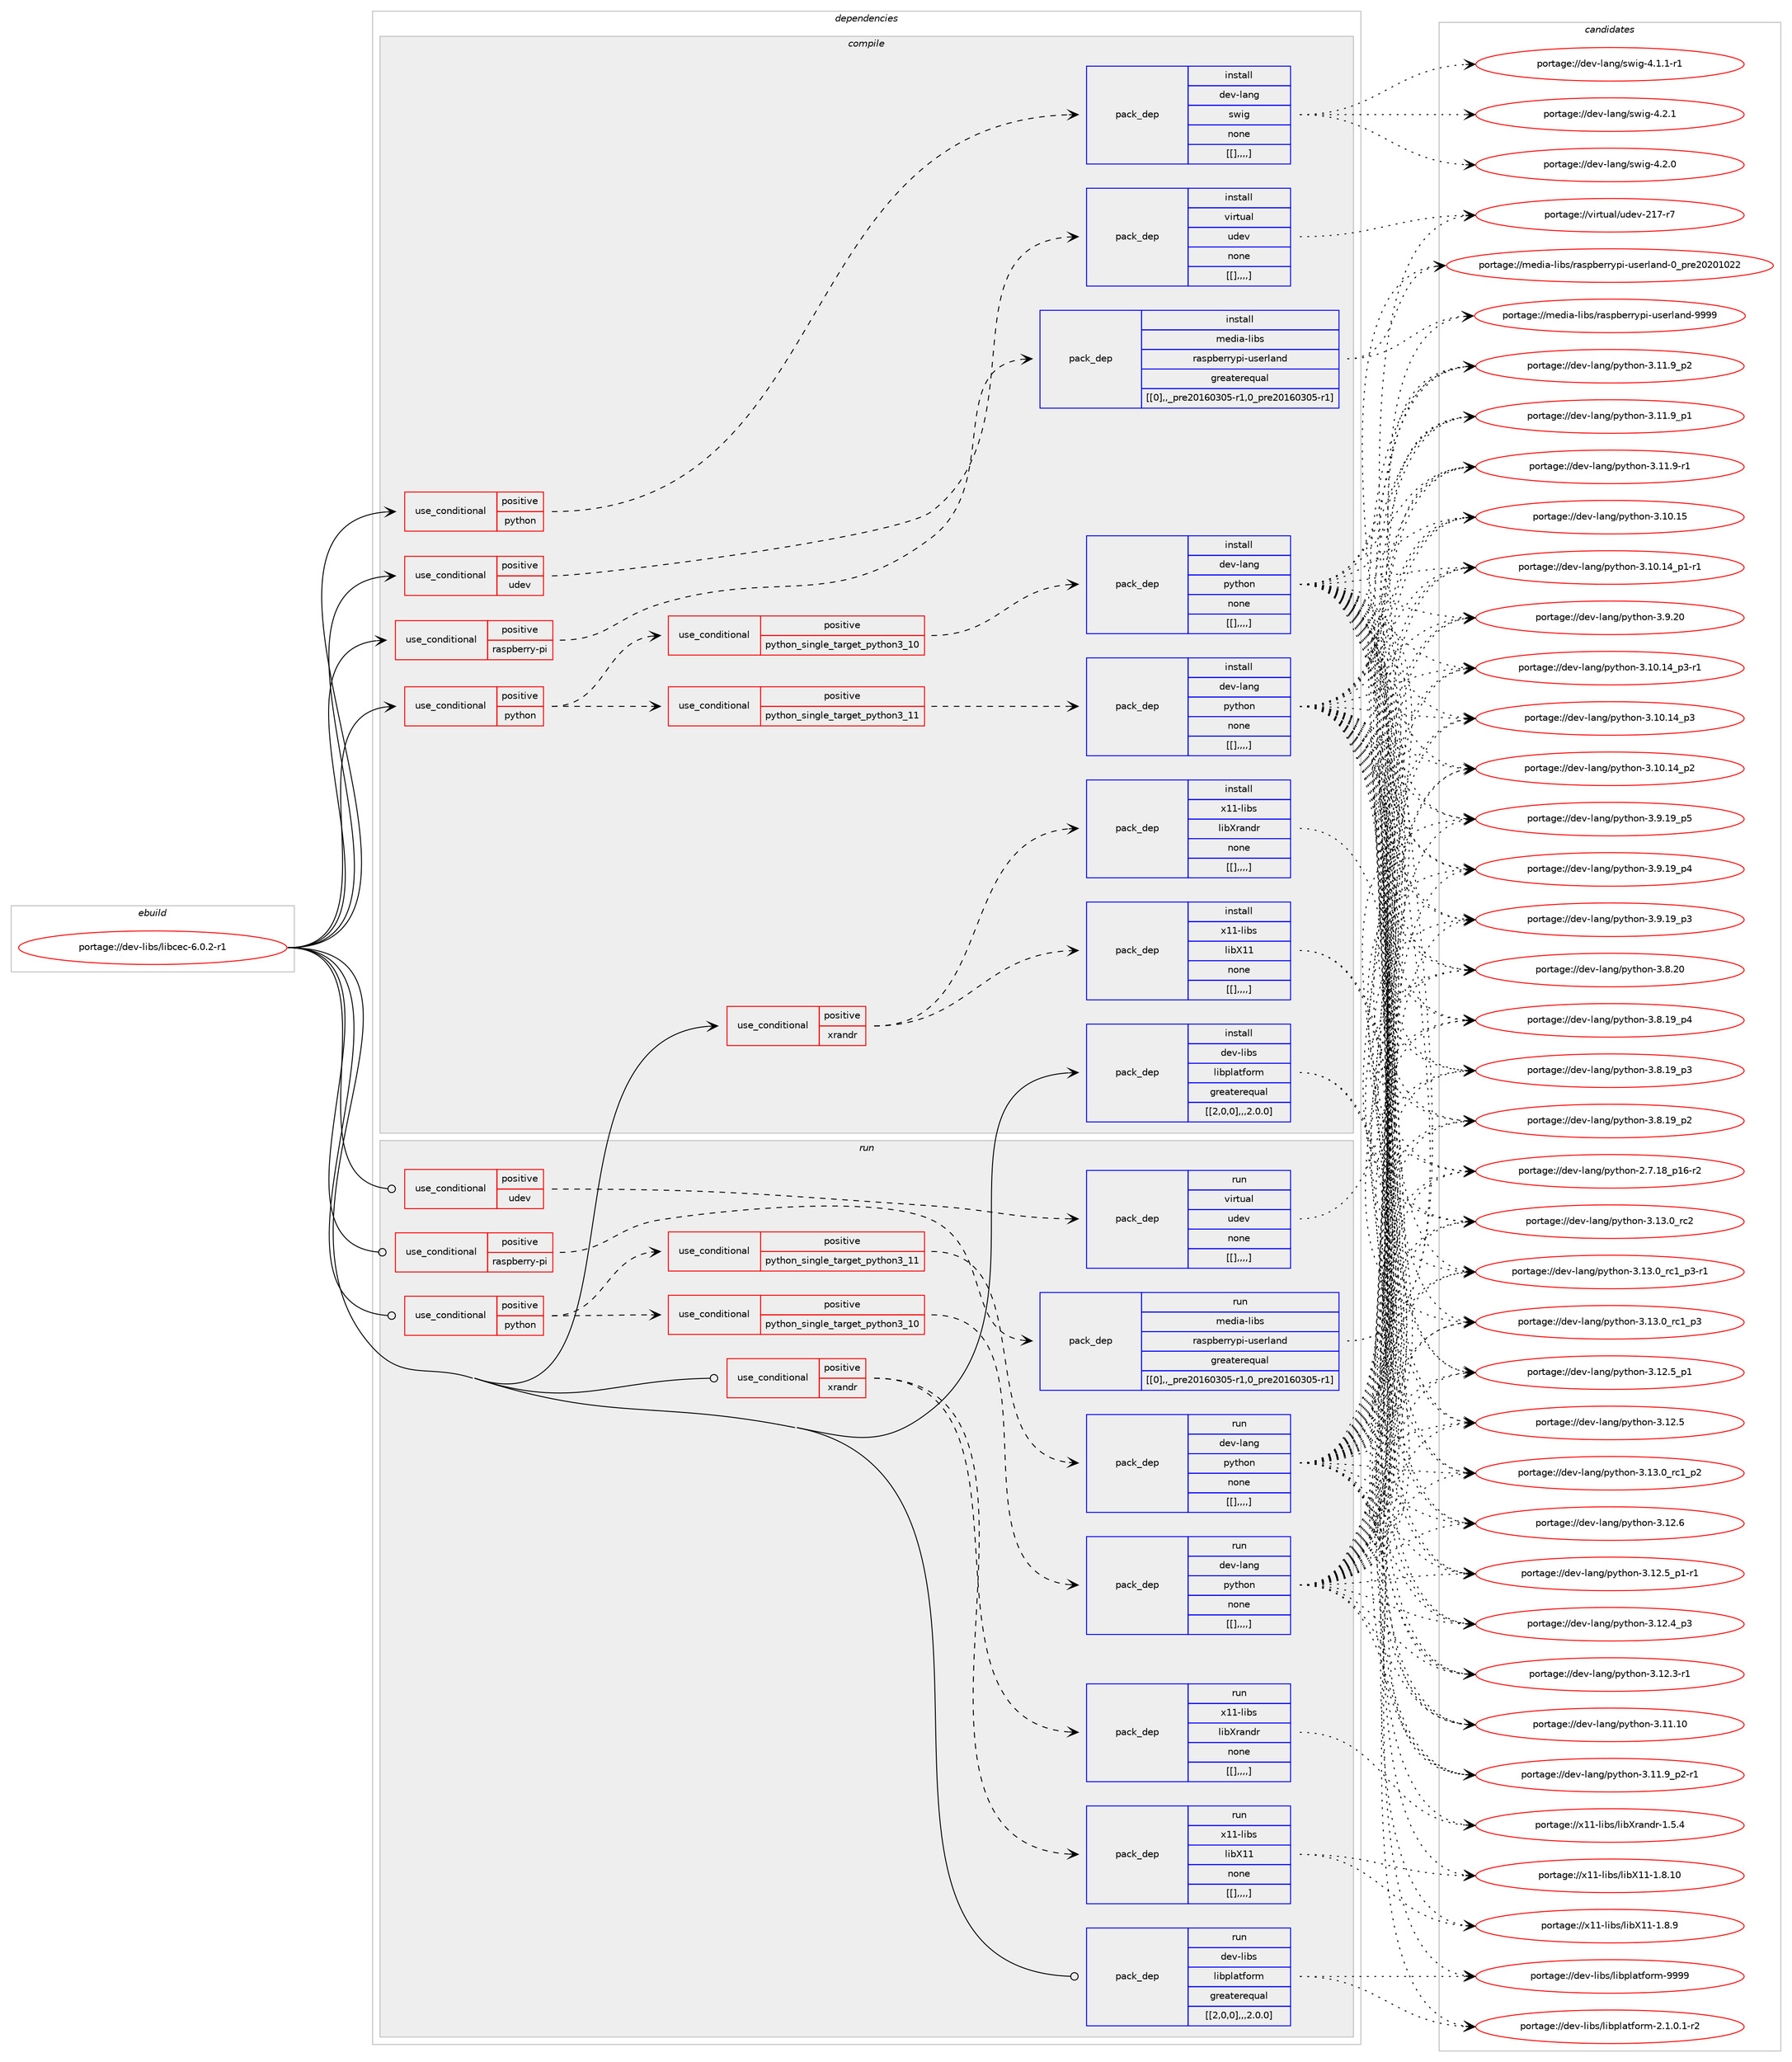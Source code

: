 digraph prolog {

# *************
# Graph options
# *************

newrank=true;
concentrate=true;
compound=true;
graph [rankdir=LR,fontname=Helvetica,fontsize=10,ranksep=1.5];#, ranksep=2.5, nodesep=0.2];
edge  [arrowhead=vee];
node  [fontname=Helvetica,fontsize=10];

# **********
# The ebuild
# **********

subgraph cluster_leftcol {
color=gray;
label=<<i>ebuild</i>>;
id [label="portage://dev-libs/libcec-6.0.2-r1", color=red, width=4, href="../dev-libs/libcec-6.0.2-r1.svg"];
}

# ****************
# The dependencies
# ****************

subgraph cluster_midcol {
color=gray;
label=<<i>dependencies</i>>;
subgraph cluster_compile {
fillcolor="#eeeeee";
style=filled;
label=<<i>compile</i>>;
subgraph cond27044 {
dependency110269 [label=<<TABLE BORDER="0" CELLBORDER="1" CELLSPACING="0" CELLPADDING="4"><TR><TD ROWSPAN="3" CELLPADDING="10">use_conditional</TD></TR><TR><TD>positive</TD></TR><TR><TD>python</TD></TR></TABLE>>, shape=none, color=red];
subgraph cond27045 {
dependency110270 [label=<<TABLE BORDER="0" CELLBORDER="1" CELLSPACING="0" CELLPADDING="4"><TR><TD ROWSPAN="3" CELLPADDING="10">use_conditional</TD></TR><TR><TD>positive</TD></TR><TR><TD>python_single_target_python3_10</TD></TR></TABLE>>, shape=none, color=red];
subgraph pack82069 {
dependency110271 [label=<<TABLE BORDER="0" CELLBORDER="1" CELLSPACING="0" CELLPADDING="4" WIDTH="220"><TR><TD ROWSPAN="6" CELLPADDING="30">pack_dep</TD></TR><TR><TD WIDTH="110">install</TD></TR><TR><TD>dev-lang</TD></TR><TR><TD>python</TD></TR><TR><TD>none</TD></TR><TR><TD>[[],,,,]</TD></TR></TABLE>>, shape=none, color=blue];
}
dependency110270:e -> dependency110271:w [weight=20,style="dashed",arrowhead="vee"];
}
dependency110269:e -> dependency110270:w [weight=20,style="dashed",arrowhead="vee"];
subgraph cond27046 {
dependency110272 [label=<<TABLE BORDER="0" CELLBORDER="1" CELLSPACING="0" CELLPADDING="4"><TR><TD ROWSPAN="3" CELLPADDING="10">use_conditional</TD></TR><TR><TD>positive</TD></TR><TR><TD>python_single_target_python3_11</TD></TR></TABLE>>, shape=none, color=red];
subgraph pack82070 {
dependency110273 [label=<<TABLE BORDER="0" CELLBORDER="1" CELLSPACING="0" CELLPADDING="4" WIDTH="220"><TR><TD ROWSPAN="6" CELLPADDING="30">pack_dep</TD></TR><TR><TD WIDTH="110">install</TD></TR><TR><TD>dev-lang</TD></TR><TR><TD>python</TD></TR><TR><TD>none</TD></TR><TR><TD>[[],,,,]</TD></TR></TABLE>>, shape=none, color=blue];
}
dependency110272:e -> dependency110273:w [weight=20,style="dashed",arrowhead="vee"];
}
dependency110269:e -> dependency110272:w [weight=20,style="dashed",arrowhead="vee"];
}
id:e -> dependency110269:w [weight=20,style="solid",arrowhead="vee"];
subgraph cond27047 {
dependency110274 [label=<<TABLE BORDER="0" CELLBORDER="1" CELLSPACING="0" CELLPADDING="4"><TR><TD ROWSPAN="3" CELLPADDING="10">use_conditional</TD></TR><TR><TD>positive</TD></TR><TR><TD>python</TD></TR></TABLE>>, shape=none, color=red];
subgraph pack82071 {
dependency110275 [label=<<TABLE BORDER="0" CELLBORDER="1" CELLSPACING="0" CELLPADDING="4" WIDTH="220"><TR><TD ROWSPAN="6" CELLPADDING="30">pack_dep</TD></TR><TR><TD WIDTH="110">install</TD></TR><TR><TD>dev-lang</TD></TR><TR><TD>swig</TD></TR><TR><TD>none</TD></TR><TR><TD>[[],,,,]</TD></TR></TABLE>>, shape=none, color=blue];
}
dependency110274:e -> dependency110275:w [weight=20,style="dashed",arrowhead="vee"];
}
id:e -> dependency110274:w [weight=20,style="solid",arrowhead="vee"];
subgraph cond27048 {
dependency110276 [label=<<TABLE BORDER="0" CELLBORDER="1" CELLSPACING="0" CELLPADDING="4"><TR><TD ROWSPAN="3" CELLPADDING="10">use_conditional</TD></TR><TR><TD>positive</TD></TR><TR><TD>raspberry-pi</TD></TR></TABLE>>, shape=none, color=red];
subgraph pack82072 {
dependency110277 [label=<<TABLE BORDER="0" CELLBORDER="1" CELLSPACING="0" CELLPADDING="4" WIDTH="220"><TR><TD ROWSPAN="6" CELLPADDING="30">pack_dep</TD></TR><TR><TD WIDTH="110">install</TD></TR><TR><TD>media-libs</TD></TR><TR><TD>raspberrypi-userland</TD></TR><TR><TD>greaterequal</TD></TR><TR><TD>[[0],,_pre20160305-r1,0_pre20160305-r1]</TD></TR></TABLE>>, shape=none, color=blue];
}
dependency110276:e -> dependency110277:w [weight=20,style="dashed",arrowhead="vee"];
}
id:e -> dependency110276:w [weight=20,style="solid",arrowhead="vee"];
subgraph cond27049 {
dependency110278 [label=<<TABLE BORDER="0" CELLBORDER="1" CELLSPACING="0" CELLPADDING="4"><TR><TD ROWSPAN="3" CELLPADDING="10">use_conditional</TD></TR><TR><TD>positive</TD></TR><TR><TD>udev</TD></TR></TABLE>>, shape=none, color=red];
subgraph pack82073 {
dependency110279 [label=<<TABLE BORDER="0" CELLBORDER="1" CELLSPACING="0" CELLPADDING="4" WIDTH="220"><TR><TD ROWSPAN="6" CELLPADDING="30">pack_dep</TD></TR><TR><TD WIDTH="110">install</TD></TR><TR><TD>virtual</TD></TR><TR><TD>udev</TD></TR><TR><TD>none</TD></TR><TR><TD>[[],,,,]</TD></TR></TABLE>>, shape=none, color=blue];
}
dependency110278:e -> dependency110279:w [weight=20,style="dashed",arrowhead="vee"];
}
id:e -> dependency110278:w [weight=20,style="solid",arrowhead="vee"];
subgraph cond27050 {
dependency110280 [label=<<TABLE BORDER="0" CELLBORDER="1" CELLSPACING="0" CELLPADDING="4"><TR><TD ROWSPAN="3" CELLPADDING="10">use_conditional</TD></TR><TR><TD>positive</TD></TR><TR><TD>xrandr</TD></TR></TABLE>>, shape=none, color=red];
subgraph pack82074 {
dependency110281 [label=<<TABLE BORDER="0" CELLBORDER="1" CELLSPACING="0" CELLPADDING="4" WIDTH="220"><TR><TD ROWSPAN="6" CELLPADDING="30">pack_dep</TD></TR><TR><TD WIDTH="110">install</TD></TR><TR><TD>x11-libs</TD></TR><TR><TD>libX11</TD></TR><TR><TD>none</TD></TR><TR><TD>[[],,,,]</TD></TR></TABLE>>, shape=none, color=blue];
}
dependency110280:e -> dependency110281:w [weight=20,style="dashed",arrowhead="vee"];
subgraph pack82075 {
dependency110282 [label=<<TABLE BORDER="0" CELLBORDER="1" CELLSPACING="0" CELLPADDING="4" WIDTH="220"><TR><TD ROWSPAN="6" CELLPADDING="30">pack_dep</TD></TR><TR><TD WIDTH="110">install</TD></TR><TR><TD>x11-libs</TD></TR><TR><TD>libXrandr</TD></TR><TR><TD>none</TD></TR><TR><TD>[[],,,,]</TD></TR></TABLE>>, shape=none, color=blue];
}
dependency110280:e -> dependency110282:w [weight=20,style="dashed",arrowhead="vee"];
}
id:e -> dependency110280:w [weight=20,style="solid",arrowhead="vee"];
subgraph pack82076 {
dependency110283 [label=<<TABLE BORDER="0" CELLBORDER="1" CELLSPACING="0" CELLPADDING="4" WIDTH="220"><TR><TD ROWSPAN="6" CELLPADDING="30">pack_dep</TD></TR><TR><TD WIDTH="110">install</TD></TR><TR><TD>dev-libs</TD></TR><TR><TD>libplatform</TD></TR><TR><TD>greaterequal</TD></TR><TR><TD>[[2,0,0],,,2.0.0]</TD></TR></TABLE>>, shape=none, color=blue];
}
id:e -> dependency110283:w [weight=20,style="solid",arrowhead="vee"];
}
subgraph cluster_compileandrun {
fillcolor="#eeeeee";
style=filled;
label=<<i>compile and run</i>>;
}
subgraph cluster_run {
fillcolor="#eeeeee";
style=filled;
label=<<i>run</i>>;
subgraph cond27051 {
dependency110284 [label=<<TABLE BORDER="0" CELLBORDER="1" CELLSPACING="0" CELLPADDING="4"><TR><TD ROWSPAN="3" CELLPADDING="10">use_conditional</TD></TR><TR><TD>positive</TD></TR><TR><TD>python</TD></TR></TABLE>>, shape=none, color=red];
subgraph cond27052 {
dependency110285 [label=<<TABLE BORDER="0" CELLBORDER="1" CELLSPACING="0" CELLPADDING="4"><TR><TD ROWSPAN="3" CELLPADDING="10">use_conditional</TD></TR><TR><TD>positive</TD></TR><TR><TD>python_single_target_python3_10</TD></TR></TABLE>>, shape=none, color=red];
subgraph pack82077 {
dependency110286 [label=<<TABLE BORDER="0" CELLBORDER="1" CELLSPACING="0" CELLPADDING="4" WIDTH="220"><TR><TD ROWSPAN="6" CELLPADDING="30">pack_dep</TD></TR><TR><TD WIDTH="110">run</TD></TR><TR><TD>dev-lang</TD></TR><TR><TD>python</TD></TR><TR><TD>none</TD></TR><TR><TD>[[],,,,]</TD></TR></TABLE>>, shape=none, color=blue];
}
dependency110285:e -> dependency110286:w [weight=20,style="dashed",arrowhead="vee"];
}
dependency110284:e -> dependency110285:w [weight=20,style="dashed",arrowhead="vee"];
subgraph cond27053 {
dependency110287 [label=<<TABLE BORDER="0" CELLBORDER="1" CELLSPACING="0" CELLPADDING="4"><TR><TD ROWSPAN="3" CELLPADDING="10">use_conditional</TD></TR><TR><TD>positive</TD></TR><TR><TD>python_single_target_python3_11</TD></TR></TABLE>>, shape=none, color=red];
subgraph pack82078 {
dependency110288 [label=<<TABLE BORDER="0" CELLBORDER="1" CELLSPACING="0" CELLPADDING="4" WIDTH="220"><TR><TD ROWSPAN="6" CELLPADDING="30">pack_dep</TD></TR><TR><TD WIDTH="110">run</TD></TR><TR><TD>dev-lang</TD></TR><TR><TD>python</TD></TR><TR><TD>none</TD></TR><TR><TD>[[],,,,]</TD></TR></TABLE>>, shape=none, color=blue];
}
dependency110287:e -> dependency110288:w [weight=20,style="dashed",arrowhead="vee"];
}
dependency110284:e -> dependency110287:w [weight=20,style="dashed",arrowhead="vee"];
}
id:e -> dependency110284:w [weight=20,style="solid",arrowhead="odot"];
subgraph cond27054 {
dependency110289 [label=<<TABLE BORDER="0" CELLBORDER="1" CELLSPACING="0" CELLPADDING="4"><TR><TD ROWSPAN="3" CELLPADDING="10">use_conditional</TD></TR><TR><TD>positive</TD></TR><TR><TD>raspberry-pi</TD></TR></TABLE>>, shape=none, color=red];
subgraph pack82079 {
dependency110290 [label=<<TABLE BORDER="0" CELLBORDER="1" CELLSPACING="0" CELLPADDING="4" WIDTH="220"><TR><TD ROWSPAN="6" CELLPADDING="30">pack_dep</TD></TR><TR><TD WIDTH="110">run</TD></TR><TR><TD>media-libs</TD></TR><TR><TD>raspberrypi-userland</TD></TR><TR><TD>greaterequal</TD></TR><TR><TD>[[0],,_pre20160305-r1,0_pre20160305-r1]</TD></TR></TABLE>>, shape=none, color=blue];
}
dependency110289:e -> dependency110290:w [weight=20,style="dashed",arrowhead="vee"];
}
id:e -> dependency110289:w [weight=20,style="solid",arrowhead="odot"];
subgraph cond27055 {
dependency110291 [label=<<TABLE BORDER="0" CELLBORDER="1" CELLSPACING="0" CELLPADDING="4"><TR><TD ROWSPAN="3" CELLPADDING="10">use_conditional</TD></TR><TR><TD>positive</TD></TR><TR><TD>udev</TD></TR></TABLE>>, shape=none, color=red];
subgraph pack82080 {
dependency110292 [label=<<TABLE BORDER="0" CELLBORDER="1" CELLSPACING="0" CELLPADDING="4" WIDTH="220"><TR><TD ROWSPAN="6" CELLPADDING="30">pack_dep</TD></TR><TR><TD WIDTH="110">run</TD></TR><TR><TD>virtual</TD></TR><TR><TD>udev</TD></TR><TR><TD>none</TD></TR><TR><TD>[[],,,,]</TD></TR></TABLE>>, shape=none, color=blue];
}
dependency110291:e -> dependency110292:w [weight=20,style="dashed",arrowhead="vee"];
}
id:e -> dependency110291:w [weight=20,style="solid",arrowhead="odot"];
subgraph cond27056 {
dependency110293 [label=<<TABLE BORDER="0" CELLBORDER="1" CELLSPACING="0" CELLPADDING="4"><TR><TD ROWSPAN="3" CELLPADDING="10">use_conditional</TD></TR><TR><TD>positive</TD></TR><TR><TD>xrandr</TD></TR></TABLE>>, shape=none, color=red];
subgraph pack82081 {
dependency110294 [label=<<TABLE BORDER="0" CELLBORDER="1" CELLSPACING="0" CELLPADDING="4" WIDTH="220"><TR><TD ROWSPAN="6" CELLPADDING="30">pack_dep</TD></TR><TR><TD WIDTH="110">run</TD></TR><TR><TD>x11-libs</TD></TR><TR><TD>libX11</TD></TR><TR><TD>none</TD></TR><TR><TD>[[],,,,]</TD></TR></TABLE>>, shape=none, color=blue];
}
dependency110293:e -> dependency110294:w [weight=20,style="dashed",arrowhead="vee"];
subgraph pack82082 {
dependency110295 [label=<<TABLE BORDER="0" CELLBORDER="1" CELLSPACING="0" CELLPADDING="4" WIDTH="220"><TR><TD ROWSPAN="6" CELLPADDING="30">pack_dep</TD></TR><TR><TD WIDTH="110">run</TD></TR><TR><TD>x11-libs</TD></TR><TR><TD>libXrandr</TD></TR><TR><TD>none</TD></TR><TR><TD>[[],,,,]</TD></TR></TABLE>>, shape=none, color=blue];
}
dependency110293:e -> dependency110295:w [weight=20,style="dashed",arrowhead="vee"];
}
id:e -> dependency110293:w [weight=20,style="solid",arrowhead="odot"];
subgraph pack82083 {
dependency110296 [label=<<TABLE BORDER="0" CELLBORDER="1" CELLSPACING="0" CELLPADDING="4" WIDTH="220"><TR><TD ROWSPAN="6" CELLPADDING="30">pack_dep</TD></TR><TR><TD WIDTH="110">run</TD></TR><TR><TD>dev-libs</TD></TR><TR><TD>libplatform</TD></TR><TR><TD>greaterequal</TD></TR><TR><TD>[[2,0,0],,,2.0.0]</TD></TR></TABLE>>, shape=none, color=blue];
}
id:e -> dependency110296:w [weight=20,style="solid",arrowhead="odot"];
}
}

# **************
# The candidates
# **************

subgraph cluster_choices {
rank=same;
color=gray;
label=<<i>candidates</i>>;

subgraph choice82069 {
color=black;
nodesep=1;
choice10010111845108971101034711212111610411111045514649514648951149950 [label="portage://dev-lang/python-3.13.0_rc2", color=red, width=4,href="../dev-lang/python-3.13.0_rc2.svg"];
choice1001011184510897110103471121211161041111104551464951464895114994995112514511449 [label="portage://dev-lang/python-3.13.0_rc1_p3-r1", color=red, width=4,href="../dev-lang/python-3.13.0_rc1_p3-r1.svg"];
choice100101118451089711010347112121116104111110455146495146489511499499511251 [label="portage://dev-lang/python-3.13.0_rc1_p3", color=red, width=4,href="../dev-lang/python-3.13.0_rc1_p3.svg"];
choice100101118451089711010347112121116104111110455146495146489511499499511250 [label="portage://dev-lang/python-3.13.0_rc1_p2", color=red, width=4,href="../dev-lang/python-3.13.0_rc1_p2.svg"];
choice10010111845108971101034711212111610411111045514649504654 [label="portage://dev-lang/python-3.12.6", color=red, width=4,href="../dev-lang/python-3.12.6.svg"];
choice1001011184510897110103471121211161041111104551464950465395112494511449 [label="portage://dev-lang/python-3.12.5_p1-r1", color=red, width=4,href="../dev-lang/python-3.12.5_p1-r1.svg"];
choice100101118451089711010347112121116104111110455146495046539511249 [label="portage://dev-lang/python-3.12.5_p1", color=red, width=4,href="../dev-lang/python-3.12.5_p1.svg"];
choice10010111845108971101034711212111610411111045514649504653 [label="portage://dev-lang/python-3.12.5", color=red, width=4,href="../dev-lang/python-3.12.5.svg"];
choice100101118451089711010347112121116104111110455146495046529511251 [label="portage://dev-lang/python-3.12.4_p3", color=red, width=4,href="../dev-lang/python-3.12.4_p3.svg"];
choice100101118451089711010347112121116104111110455146495046514511449 [label="portage://dev-lang/python-3.12.3-r1", color=red, width=4,href="../dev-lang/python-3.12.3-r1.svg"];
choice1001011184510897110103471121211161041111104551464949464948 [label="portage://dev-lang/python-3.11.10", color=red, width=4,href="../dev-lang/python-3.11.10.svg"];
choice1001011184510897110103471121211161041111104551464949465795112504511449 [label="portage://dev-lang/python-3.11.9_p2-r1", color=red, width=4,href="../dev-lang/python-3.11.9_p2-r1.svg"];
choice100101118451089711010347112121116104111110455146494946579511250 [label="portage://dev-lang/python-3.11.9_p2", color=red, width=4,href="../dev-lang/python-3.11.9_p2.svg"];
choice100101118451089711010347112121116104111110455146494946579511249 [label="portage://dev-lang/python-3.11.9_p1", color=red, width=4,href="../dev-lang/python-3.11.9_p1.svg"];
choice100101118451089711010347112121116104111110455146494946574511449 [label="portage://dev-lang/python-3.11.9-r1", color=red, width=4,href="../dev-lang/python-3.11.9-r1.svg"];
choice1001011184510897110103471121211161041111104551464948464953 [label="portage://dev-lang/python-3.10.15", color=red, width=4,href="../dev-lang/python-3.10.15.svg"];
choice100101118451089711010347112121116104111110455146494846495295112514511449 [label="portage://dev-lang/python-3.10.14_p3-r1", color=red, width=4,href="../dev-lang/python-3.10.14_p3-r1.svg"];
choice10010111845108971101034711212111610411111045514649484649529511251 [label="portage://dev-lang/python-3.10.14_p3", color=red, width=4,href="../dev-lang/python-3.10.14_p3.svg"];
choice10010111845108971101034711212111610411111045514649484649529511250 [label="portage://dev-lang/python-3.10.14_p2", color=red, width=4,href="../dev-lang/python-3.10.14_p2.svg"];
choice100101118451089711010347112121116104111110455146494846495295112494511449 [label="portage://dev-lang/python-3.10.14_p1-r1", color=red, width=4,href="../dev-lang/python-3.10.14_p1-r1.svg"];
choice10010111845108971101034711212111610411111045514657465048 [label="portage://dev-lang/python-3.9.20", color=red, width=4,href="../dev-lang/python-3.9.20.svg"];
choice100101118451089711010347112121116104111110455146574649579511253 [label="portage://dev-lang/python-3.9.19_p5", color=red, width=4,href="../dev-lang/python-3.9.19_p5.svg"];
choice100101118451089711010347112121116104111110455146574649579511252 [label="portage://dev-lang/python-3.9.19_p4", color=red, width=4,href="../dev-lang/python-3.9.19_p4.svg"];
choice100101118451089711010347112121116104111110455146574649579511251 [label="portage://dev-lang/python-3.9.19_p3", color=red, width=4,href="../dev-lang/python-3.9.19_p3.svg"];
choice10010111845108971101034711212111610411111045514656465048 [label="portage://dev-lang/python-3.8.20", color=red, width=4,href="../dev-lang/python-3.8.20.svg"];
choice100101118451089711010347112121116104111110455146564649579511252 [label="portage://dev-lang/python-3.8.19_p4", color=red, width=4,href="../dev-lang/python-3.8.19_p4.svg"];
choice100101118451089711010347112121116104111110455146564649579511251 [label="portage://dev-lang/python-3.8.19_p3", color=red, width=4,href="../dev-lang/python-3.8.19_p3.svg"];
choice100101118451089711010347112121116104111110455146564649579511250 [label="portage://dev-lang/python-3.8.19_p2", color=red, width=4,href="../dev-lang/python-3.8.19_p2.svg"];
choice100101118451089711010347112121116104111110455046554649569511249544511450 [label="portage://dev-lang/python-2.7.18_p16-r2", color=red, width=4,href="../dev-lang/python-2.7.18_p16-r2.svg"];
dependency110271:e -> choice10010111845108971101034711212111610411111045514649514648951149950:w [style=dotted,weight="100"];
dependency110271:e -> choice1001011184510897110103471121211161041111104551464951464895114994995112514511449:w [style=dotted,weight="100"];
dependency110271:e -> choice100101118451089711010347112121116104111110455146495146489511499499511251:w [style=dotted,weight="100"];
dependency110271:e -> choice100101118451089711010347112121116104111110455146495146489511499499511250:w [style=dotted,weight="100"];
dependency110271:e -> choice10010111845108971101034711212111610411111045514649504654:w [style=dotted,weight="100"];
dependency110271:e -> choice1001011184510897110103471121211161041111104551464950465395112494511449:w [style=dotted,weight="100"];
dependency110271:e -> choice100101118451089711010347112121116104111110455146495046539511249:w [style=dotted,weight="100"];
dependency110271:e -> choice10010111845108971101034711212111610411111045514649504653:w [style=dotted,weight="100"];
dependency110271:e -> choice100101118451089711010347112121116104111110455146495046529511251:w [style=dotted,weight="100"];
dependency110271:e -> choice100101118451089711010347112121116104111110455146495046514511449:w [style=dotted,weight="100"];
dependency110271:e -> choice1001011184510897110103471121211161041111104551464949464948:w [style=dotted,weight="100"];
dependency110271:e -> choice1001011184510897110103471121211161041111104551464949465795112504511449:w [style=dotted,weight="100"];
dependency110271:e -> choice100101118451089711010347112121116104111110455146494946579511250:w [style=dotted,weight="100"];
dependency110271:e -> choice100101118451089711010347112121116104111110455146494946579511249:w [style=dotted,weight="100"];
dependency110271:e -> choice100101118451089711010347112121116104111110455146494946574511449:w [style=dotted,weight="100"];
dependency110271:e -> choice1001011184510897110103471121211161041111104551464948464953:w [style=dotted,weight="100"];
dependency110271:e -> choice100101118451089711010347112121116104111110455146494846495295112514511449:w [style=dotted,weight="100"];
dependency110271:e -> choice10010111845108971101034711212111610411111045514649484649529511251:w [style=dotted,weight="100"];
dependency110271:e -> choice10010111845108971101034711212111610411111045514649484649529511250:w [style=dotted,weight="100"];
dependency110271:e -> choice100101118451089711010347112121116104111110455146494846495295112494511449:w [style=dotted,weight="100"];
dependency110271:e -> choice10010111845108971101034711212111610411111045514657465048:w [style=dotted,weight="100"];
dependency110271:e -> choice100101118451089711010347112121116104111110455146574649579511253:w [style=dotted,weight="100"];
dependency110271:e -> choice100101118451089711010347112121116104111110455146574649579511252:w [style=dotted,weight="100"];
dependency110271:e -> choice100101118451089711010347112121116104111110455146574649579511251:w [style=dotted,weight="100"];
dependency110271:e -> choice10010111845108971101034711212111610411111045514656465048:w [style=dotted,weight="100"];
dependency110271:e -> choice100101118451089711010347112121116104111110455146564649579511252:w [style=dotted,weight="100"];
dependency110271:e -> choice100101118451089711010347112121116104111110455146564649579511251:w [style=dotted,weight="100"];
dependency110271:e -> choice100101118451089711010347112121116104111110455146564649579511250:w [style=dotted,weight="100"];
dependency110271:e -> choice100101118451089711010347112121116104111110455046554649569511249544511450:w [style=dotted,weight="100"];
}
subgraph choice82070 {
color=black;
nodesep=1;
choice10010111845108971101034711212111610411111045514649514648951149950 [label="portage://dev-lang/python-3.13.0_rc2", color=red, width=4,href="../dev-lang/python-3.13.0_rc2.svg"];
choice1001011184510897110103471121211161041111104551464951464895114994995112514511449 [label="portage://dev-lang/python-3.13.0_rc1_p3-r1", color=red, width=4,href="../dev-lang/python-3.13.0_rc1_p3-r1.svg"];
choice100101118451089711010347112121116104111110455146495146489511499499511251 [label="portage://dev-lang/python-3.13.0_rc1_p3", color=red, width=4,href="../dev-lang/python-3.13.0_rc1_p3.svg"];
choice100101118451089711010347112121116104111110455146495146489511499499511250 [label="portage://dev-lang/python-3.13.0_rc1_p2", color=red, width=4,href="../dev-lang/python-3.13.0_rc1_p2.svg"];
choice10010111845108971101034711212111610411111045514649504654 [label="portage://dev-lang/python-3.12.6", color=red, width=4,href="../dev-lang/python-3.12.6.svg"];
choice1001011184510897110103471121211161041111104551464950465395112494511449 [label="portage://dev-lang/python-3.12.5_p1-r1", color=red, width=4,href="../dev-lang/python-3.12.5_p1-r1.svg"];
choice100101118451089711010347112121116104111110455146495046539511249 [label="portage://dev-lang/python-3.12.5_p1", color=red, width=4,href="../dev-lang/python-3.12.5_p1.svg"];
choice10010111845108971101034711212111610411111045514649504653 [label="portage://dev-lang/python-3.12.5", color=red, width=4,href="../dev-lang/python-3.12.5.svg"];
choice100101118451089711010347112121116104111110455146495046529511251 [label="portage://dev-lang/python-3.12.4_p3", color=red, width=4,href="../dev-lang/python-3.12.4_p3.svg"];
choice100101118451089711010347112121116104111110455146495046514511449 [label="portage://dev-lang/python-3.12.3-r1", color=red, width=4,href="../dev-lang/python-3.12.3-r1.svg"];
choice1001011184510897110103471121211161041111104551464949464948 [label="portage://dev-lang/python-3.11.10", color=red, width=4,href="../dev-lang/python-3.11.10.svg"];
choice1001011184510897110103471121211161041111104551464949465795112504511449 [label="portage://dev-lang/python-3.11.9_p2-r1", color=red, width=4,href="../dev-lang/python-3.11.9_p2-r1.svg"];
choice100101118451089711010347112121116104111110455146494946579511250 [label="portage://dev-lang/python-3.11.9_p2", color=red, width=4,href="../dev-lang/python-3.11.9_p2.svg"];
choice100101118451089711010347112121116104111110455146494946579511249 [label="portage://dev-lang/python-3.11.9_p1", color=red, width=4,href="../dev-lang/python-3.11.9_p1.svg"];
choice100101118451089711010347112121116104111110455146494946574511449 [label="portage://dev-lang/python-3.11.9-r1", color=red, width=4,href="../dev-lang/python-3.11.9-r1.svg"];
choice1001011184510897110103471121211161041111104551464948464953 [label="portage://dev-lang/python-3.10.15", color=red, width=4,href="../dev-lang/python-3.10.15.svg"];
choice100101118451089711010347112121116104111110455146494846495295112514511449 [label="portage://dev-lang/python-3.10.14_p3-r1", color=red, width=4,href="../dev-lang/python-3.10.14_p3-r1.svg"];
choice10010111845108971101034711212111610411111045514649484649529511251 [label="portage://dev-lang/python-3.10.14_p3", color=red, width=4,href="../dev-lang/python-3.10.14_p3.svg"];
choice10010111845108971101034711212111610411111045514649484649529511250 [label="portage://dev-lang/python-3.10.14_p2", color=red, width=4,href="../dev-lang/python-3.10.14_p2.svg"];
choice100101118451089711010347112121116104111110455146494846495295112494511449 [label="portage://dev-lang/python-3.10.14_p1-r1", color=red, width=4,href="../dev-lang/python-3.10.14_p1-r1.svg"];
choice10010111845108971101034711212111610411111045514657465048 [label="portage://dev-lang/python-3.9.20", color=red, width=4,href="../dev-lang/python-3.9.20.svg"];
choice100101118451089711010347112121116104111110455146574649579511253 [label="portage://dev-lang/python-3.9.19_p5", color=red, width=4,href="../dev-lang/python-3.9.19_p5.svg"];
choice100101118451089711010347112121116104111110455146574649579511252 [label="portage://dev-lang/python-3.9.19_p4", color=red, width=4,href="../dev-lang/python-3.9.19_p4.svg"];
choice100101118451089711010347112121116104111110455146574649579511251 [label="portage://dev-lang/python-3.9.19_p3", color=red, width=4,href="../dev-lang/python-3.9.19_p3.svg"];
choice10010111845108971101034711212111610411111045514656465048 [label="portage://dev-lang/python-3.8.20", color=red, width=4,href="../dev-lang/python-3.8.20.svg"];
choice100101118451089711010347112121116104111110455146564649579511252 [label="portage://dev-lang/python-3.8.19_p4", color=red, width=4,href="../dev-lang/python-3.8.19_p4.svg"];
choice100101118451089711010347112121116104111110455146564649579511251 [label="portage://dev-lang/python-3.8.19_p3", color=red, width=4,href="../dev-lang/python-3.8.19_p3.svg"];
choice100101118451089711010347112121116104111110455146564649579511250 [label="portage://dev-lang/python-3.8.19_p2", color=red, width=4,href="../dev-lang/python-3.8.19_p2.svg"];
choice100101118451089711010347112121116104111110455046554649569511249544511450 [label="portage://dev-lang/python-2.7.18_p16-r2", color=red, width=4,href="../dev-lang/python-2.7.18_p16-r2.svg"];
dependency110273:e -> choice10010111845108971101034711212111610411111045514649514648951149950:w [style=dotted,weight="100"];
dependency110273:e -> choice1001011184510897110103471121211161041111104551464951464895114994995112514511449:w [style=dotted,weight="100"];
dependency110273:e -> choice100101118451089711010347112121116104111110455146495146489511499499511251:w [style=dotted,weight="100"];
dependency110273:e -> choice100101118451089711010347112121116104111110455146495146489511499499511250:w [style=dotted,weight="100"];
dependency110273:e -> choice10010111845108971101034711212111610411111045514649504654:w [style=dotted,weight="100"];
dependency110273:e -> choice1001011184510897110103471121211161041111104551464950465395112494511449:w [style=dotted,weight="100"];
dependency110273:e -> choice100101118451089711010347112121116104111110455146495046539511249:w [style=dotted,weight="100"];
dependency110273:e -> choice10010111845108971101034711212111610411111045514649504653:w [style=dotted,weight="100"];
dependency110273:e -> choice100101118451089711010347112121116104111110455146495046529511251:w [style=dotted,weight="100"];
dependency110273:e -> choice100101118451089711010347112121116104111110455146495046514511449:w [style=dotted,weight="100"];
dependency110273:e -> choice1001011184510897110103471121211161041111104551464949464948:w [style=dotted,weight="100"];
dependency110273:e -> choice1001011184510897110103471121211161041111104551464949465795112504511449:w [style=dotted,weight="100"];
dependency110273:e -> choice100101118451089711010347112121116104111110455146494946579511250:w [style=dotted,weight="100"];
dependency110273:e -> choice100101118451089711010347112121116104111110455146494946579511249:w [style=dotted,weight="100"];
dependency110273:e -> choice100101118451089711010347112121116104111110455146494946574511449:w [style=dotted,weight="100"];
dependency110273:e -> choice1001011184510897110103471121211161041111104551464948464953:w [style=dotted,weight="100"];
dependency110273:e -> choice100101118451089711010347112121116104111110455146494846495295112514511449:w [style=dotted,weight="100"];
dependency110273:e -> choice10010111845108971101034711212111610411111045514649484649529511251:w [style=dotted,weight="100"];
dependency110273:e -> choice10010111845108971101034711212111610411111045514649484649529511250:w [style=dotted,weight="100"];
dependency110273:e -> choice100101118451089711010347112121116104111110455146494846495295112494511449:w [style=dotted,weight="100"];
dependency110273:e -> choice10010111845108971101034711212111610411111045514657465048:w [style=dotted,weight="100"];
dependency110273:e -> choice100101118451089711010347112121116104111110455146574649579511253:w [style=dotted,weight="100"];
dependency110273:e -> choice100101118451089711010347112121116104111110455146574649579511252:w [style=dotted,weight="100"];
dependency110273:e -> choice100101118451089711010347112121116104111110455146574649579511251:w [style=dotted,weight="100"];
dependency110273:e -> choice10010111845108971101034711212111610411111045514656465048:w [style=dotted,weight="100"];
dependency110273:e -> choice100101118451089711010347112121116104111110455146564649579511252:w [style=dotted,weight="100"];
dependency110273:e -> choice100101118451089711010347112121116104111110455146564649579511251:w [style=dotted,weight="100"];
dependency110273:e -> choice100101118451089711010347112121116104111110455146564649579511250:w [style=dotted,weight="100"];
dependency110273:e -> choice100101118451089711010347112121116104111110455046554649569511249544511450:w [style=dotted,weight="100"];
}
subgraph choice82071 {
color=black;
nodesep=1;
choice100101118451089711010347115119105103455246504649 [label="portage://dev-lang/swig-4.2.1", color=red, width=4,href="../dev-lang/swig-4.2.1.svg"];
choice100101118451089711010347115119105103455246504648 [label="portage://dev-lang/swig-4.2.0", color=red, width=4,href="../dev-lang/swig-4.2.0.svg"];
choice1001011184510897110103471151191051034552464946494511449 [label="portage://dev-lang/swig-4.1.1-r1", color=red, width=4,href="../dev-lang/swig-4.1.1-r1.svg"];
dependency110275:e -> choice100101118451089711010347115119105103455246504649:w [style=dotted,weight="100"];
dependency110275:e -> choice100101118451089711010347115119105103455246504648:w [style=dotted,weight="100"];
dependency110275:e -> choice1001011184510897110103471151191051034552464946494511449:w [style=dotted,weight="100"];
}
subgraph choice82072 {
color=black;
nodesep=1;
choice10910110010597451081059811547114971151129810111411412111210545117115101114108971101004557575757 [label="portage://media-libs/raspberrypi-userland-9999", color=red, width=4,href="../media-libs/raspberrypi-userland-9999.svg"];
choice10910110010597451081059811547114971151129810111411412111210545117115101114108971101004548951121141015048504849485050 [label="portage://media-libs/raspberrypi-userland-0_pre20201022", color=red, width=4,href="../media-libs/raspberrypi-userland-0_pre20201022.svg"];
dependency110277:e -> choice10910110010597451081059811547114971151129810111411412111210545117115101114108971101004557575757:w [style=dotted,weight="100"];
dependency110277:e -> choice10910110010597451081059811547114971151129810111411412111210545117115101114108971101004548951121141015048504849485050:w [style=dotted,weight="100"];
}
subgraph choice82073 {
color=black;
nodesep=1;
choice1181051141161179710847117100101118455049554511455 [label="portage://virtual/udev-217-r7", color=red, width=4,href="../virtual/udev-217-r7.svg"];
dependency110279:e -> choice1181051141161179710847117100101118455049554511455:w [style=dotted,weight="100"];
}
subgraph choice82074 {
color=black;
nodesep=1;
choice12049494510810598115471081059888494945494656464948 [label="portage://x11-libs/libX11-1.8.10", color=red, width=4,href="../x11-libs/libX11-1.8.10.svg"];
choice120494945108105981154710810598884949454946564657 [label="portage://x11-libs/libX11-1.8.9", color=red, width=4,href="../x11-libs/libX11-1.8.9.svg"];
dependency110281:e -> choice12049494510810598115471081059888494945494656464948:w [style=dotted,weight="100"];
dependency110281:e -> choice120494945108105981154710810598884949454946564657:w [style=dotted,weight="100"];
}
subgraph choice82075 {
color=black;
nodesep=1;
choice1204949451081059811547108105988811497110100114454946534652 [label="portage://x11-libs/libXrandr-1.5.4", color=red, width=4,href="../x11-libs/libXrandr-1.5.4.svg"];
dependency110282:e -> choice1204949451081059811547108105988811497110100114454946534652:w [style=dotted,weight="100"];
}
subgraph choice82076 {
color=black;
nodesep=1;
choice10010111845108105981154710810598112108971161021111141094557575757 [label="portage://dev-libs/libplatform-9999", color=red, width=4,href="../dev-libs/libplatform-9999.svg"];
choice100101118451081059811547108105981121089711610211111410945504649464846494511450 [label="portage://dev-libs/libplatform-2.1.0.1-r2", color=red, width=4,href="../dev-libs/libplatform-2.1.0.1-r2.svg"];
dependency110283:e -> choice10010111845108105981154710810598112108971161021111141094557575757:w [style=dotted,weight="100"];
dependency110283:e -> choice100101118451081059811547108105981121089711610211111410945504649464846494511450:w [style=dotted,weight="100"];
}
subgraph choice82077 {
color=black;
nodesep=1;
choice10010111845108971101034711212111610411111045514649514648951149950 [label="portage://dev-lang/python-3.13.0_rc2", color=red, width=4,href="../dev-lang/python-3.13.0_rc2.svg"];
choice1001011184510897110103471121211161041111104551464951464895114994995112514511449 [label="portage://dev-lang/python-3.13.0_rc1_p3-r1", color=red, width=4,href="../dev-lang/python-3.13.0_rc1_p3-r1.svg"];
choice100101118451089711010347112121116104111110455146495146489511499499511251 [label="portage://dev-lang/python-3.13.0_rc1_p3", color=red, width=4,href="../dev-lang/python-3.13.0_rc1_p3.svg"];
choice100101118451089711010347112121116104111110455146495146489511499499511250 [label="portage://dev-lang/python-3.13.0_rc1_p2", color=red, width=4,href="../dev-lang/python-3.13.0_rc1_p2.svg"];
choice10010111845108971101034711212111610411111045514649504654 [label="portage://dev-lang/python-3.12.6", color=red, width=4,href="../dev-lang/python-3.12.6.svg"];
choice1001011184510897110103471121211161041111104551464950465395112494511449 [label="portage://dev-lang/python-3.12.5_p1-r1", color=red, width=4,href="../dev-lang/python-3.12.5_p1-r1.svg"];
choice100101118451089711010347112121116104111110455146495046539511249 [label="portage://dev-lang/python-3.12.5_p1", color=red, width=4,href="../dev-lang/python-3.12.5_p1.svg"];
choice10010111845108971101034711212111610411111045514649504653 [label="portage://dev-lang/python-3.12.5", color=red, width=4,href="../dev-lang/python-3.12.5.svg"];
choice100101118451089711010347112121116104111110455146495046529511251 [label="portage://dev-lang/python-3.12.4_p3", color=red, width=4,href="../dev-lang/python-3.12.4_p3.svg"];
choice100101118451089711010347112121116104111110455146495046514511449 [label="portage://dev-lang/python-3.12.3-r1", color=red, width=4,href="../dev-lang/python-3.12.3-r1.svg"];
choice1001011184510897110103471121211161041111104551464949464948 [label="portage://dev-lang/python-3.11.10", color=red, width=4,href="../dev-lang/python-3.11.10.svg"];
choice1001011184510897110103471121211161041111104551464949465795112504511449 [label="portage://dev-lang/python-3.11.9_p2-r1", color=red, width=4,href="../dev-lang/python-3.11.9_p2-r1.svg"];
choice100101118451089711010347112121116104111110455146494946579511250 [label="portage://dev-lang/python-3.11.9_p2", color=red, width=4,href="../dev-lang/python-3.11.9_p2.svg"];
choice100101118451089711010347112121116104111110455146494946579511249 [label="portage://dev-lang/python-3.11.9_p1", color=red, width=4,href="../dev-lang/python-3.11.9_p1.svg"];
choice100101118451089711010347112121116104111110455146494946574511449 [label="portage://dev-lang/python-3.11.9-r1", color=red, width=4,href="../dev-lang/python-3.11.9-r1.svg"];
choice1001011184510897110103471121211161041111104551464948464953 [label="portage://dev-lang/python-3.10.15", color=red, width=4,href="../dev-lang/python-3.10.15.svg"];
choice100101118451089711010347112121116104111110455146494846495295112514511449 [label="portage://dev-lang/python-3.10.14_p3-r1", color=red, width=4,href="../dev-lang/python-3.10.14_p3-r1.svg"];
choice10010111845108971101034711212111610411111045514649484649529511251 [label="portage://dev-lang/python-3.10.14_p3", color=red, width=4,href="../dev-lang/python-3.10.14_p3.svg"];
choice10010111845108971101034711212111610411111045514649484649529511250 [label="portage://dev-lang/python-3.10.14_p2", color=red, width=4,href="../dev-lang/python-3.10.14_p2.svg"];
choice100101118451089711010347112121116104111110455146494846495295112494511449 [label="portage://dev-lang/python-3.10.14_p1-r1", color=red, width=4,href="../dev-lang/python-3.10.14_p1-r1.svg"];
choice10010111845108971101034711212111610411111045514657465048 [label="portage://dev-lang/python-3.9.20", color=red, width=4,href="../dev-lang/python-3.9.20.svg"];
choice100101118451089711010347112121116104111110455146574649579511253 [label="portage://dev-lang/python-3.9.19_p5", color=red, width=4,href="../dev-lang/python-3.9.19_p5.svg"];
choice100101118451089711010347112121116104111110455146574649579511252 [label="portage://dev-lang/python-3.9.19_p4", color=red, width=4,href="../dev-lang/python-3.9.19_p4.svg"];
choice100101118451089711010347112121116104111110455146574649579511251 [label="portage://dev-lang/python-3.9.19_p3", color=red, width=4,href="../dev-lang/python-3.9.19_p3.svg"];
choice10010111845108971101034711212111610411111045514656465048 [label="portage://dev-lang/python-3.8.20", color=red, width=4,href="../dev-lang/python-3.8.20.svg"];
choice100101118451089711010347112121116104111110455146564649579511252 [label="portage://dev-lang/python-3.8.19_p4", color=red, width=4,href="../dev-lang/python-3.8.19_p4.svg"];
choice100101118451089711010347112121116104111110455146564649579511251 [label="portage://dev-lang/python-3.8.19_p3", color=red, width=4,href="../dev-lang/python-3.8.19_p3.svg"];
choice100101118451089711010347112121116104111110455146564649579511250 [label="portage://dev-lang/python-3.8.19_p2", color=red, width=4,href="../dev-lang/python-3.8.19_p2.svg"];
choice100101118451089711010347112121116104111110455046554649569511249544511450 [label="portage://dev-lang/python-2.7.18_p16-r2", color=red, width=4,href="../dev-lang/python-2.7.18_p16-r2.svg"];
dependency110286:e -> choice10010111845108971101034711212111610411111045514649514648951149950:w [style=dotted,weight="100"];
dependency110286:e -> choice1001011184510897110103471121211161041111104551464951464895114994995112514511449:w [style=dotted,weight="100"];
dependency110286:e -> choice100101118451089711010347112121116104111110455146495146489511499499511251:w [style=dotted,weight="100"];
dependency110286:e -> choice100101118451089711010347112121116104111110455146495146489511499499511250:w [style=dotted,weight="100"];
dependency110286:e -> choice10010111845108971101034711212111610411111045514649504654:w [style=dotted,weight="100"];
dependency110286:e -> choice1001011184510897110103471121211161041111104551464950465395112494511449:w [style=dotted,weight="100"];
dependency110286:e -> choice100101118451089711010347112121116104111110455146495046539511249:w [style=dotted,weight="100"];
dependency110286:e -> choice10010111845108971101034711212111610411111045514649504653:w [style=dotted,weight="100"];
dependency110286:e -> choice100101118451089711010347112121116104111110455146495046529511251:w [style=dotted,weight="100"];
dependency110286:e -> choice100101118451089711010347112121116104111110455146495046514511449:w [style=dotted,weight="100"];
dependency110286:e -> choice1001011184510897110103471121211161041111104551464949464948:w [style=dotted,weight="100"];
dependency110286:e -> choice1001011184510897110103471121211161041111104551464949465795112504511449:w [style=dotted,weight="100"];
dependency110286:e -> choice100101118451089711010347112121116104111110455146494946579511250:w [style=dotted,weight="100"];
dependency110286:e -> choice100101118451089711010347112121116104111110455146494946579511249:w [style=dotted,weight="100"];
dependency110286:e -> choice100101118451089711010347112121116104111110455146494946574511449:w [style=dotted,weight="100"];
dependency110286:e -> choice1001011184510897110103471121211161041111104551464948464953:w [style=dotted,weight="100"];
dependency110286:e -> choice100101118451089711010347112121116104111110455146494846495295112514511449:w [style=dotted,weight="100"];
dependency110286:e -> choice10010111845108971101034711212111610411111045514649484649529511251:w [style=dotted,weight="100"];
dependency110286:e -> choice10010111845108971101034711212111610411111045514649484649529511250:w [style=dotted,weight="100"];
dependency110286:e -> choice100101118451089711010347112121116104111110455146494846495295112494511449:w [style=dotted,weight="100"];
dependency110286:e -> choice10010111845108971101034711212111610411111045514657465048:w [style=dotted,weight="100"];
dependency110286:e -> choice100101118451089711010347112121116104111110455146574649579511253:w [style=dotted,weight="100"];
dependency110286:e -> choice100101118451089711010347112121116104111110455146574649579511252:w [style=dotted,weight="100"];
dependency110286:e -> choice100101118451089711010347112121116104111110455146574649579511251:w [style=dotted,weight="100"];
dependency110286:e -> choice10010111845108971101034711212111610411111045514656465048:w [style=dotted,weight="100"];
dependency110286:e -> choice100101118451089711010347112121116104111110455146564649579511252:w [style=dotted,weight="100"];
dependency110286:e -> choice100101118451089711010347112121116104111110455146564649579511251:w [style=dotted,weight="100"];
dependency110286:e -> choice100101118451089711010347112121116104111110455146564649579511250:w [style=dotted,weight="100"];
dependency110286:e -> choice100101118451089711010347112121116104111110455046554649569511249544511450:w [style=dotted,weight="100"];
}
subgraph choice82078 {
color=black;
nodesep=1;
choice10010111845108971101034711212111610411111045514649514648951149950 [label="portage://dev-lang/python-3.13.0_rc2", color=red, width=4,href="../dev-lang/python-3.13.0_rc2.svg"];
choice1001011184510897110103471121211161041111104551464951464895114994995112514511449 [label="portage://dev-lang/python-3.13.0_rc1_p3-r1", color=red, width=4,href="../dev-lang/python-3.13.0_rc1_p3-r1.svg"];
choice100101118451089711010347112121116104111110455146495146489511499499511251 [label="portage://dev-lang/python-3.13.0_rc1_p3", color=red, width=4,href="../dev-lang/python-3.13.0_rc1_p3.svg"];
choice100101118451089711010347112121116104111110455146495146489511499499511250 [label="portage://dev-lang/python-3.13.0_rc1_p2", color=red, width=4,href="../dev-lang/python-3.13.0_rc1_p2.svg"];
choice10010111845108971101034711212111610411111045514649504654 [label="portage://dev-lang/python-3.12.6", color=red, width=4,href="../dev-lang/python-3.12.6.svg"];
choice1001011184510897110103471121211161041111104551464950465395112494511449 [label="portage://dev-lang/python-3.12.5_p1-r1", color=red, width=4,href="../dev-lang/python-3.12.5_p1-r1.svg"];
choice100101118451089711010347112121116104111110455146495046539511249 [label="portage://dev-lang/python-3.12.5_p1", color=red, width=4,href="../dev-lang/python-3.12.5_p1.svg"];
choice10010111845108971101034711212111610411111045514649504653 [label="portage://dev-lang/python-3.12.5", color=red, width=4,href="../dev-lang/python-3.12.5.svg"];
choice100101118451089711010347112121116104111110455146495046529511251 [label="portage://dev-lang/python-3.12.4_p3", color=red, width=4,href="../dev-lang/python-3.12.4_p3.svg"];
choice100101118451089711010347112121116104111110455146495046514511449 [label="portage://dev-lang/python-3.12.3-r1", color=red, width=4,href="../dev-lang/python-3.12.3-r1.svg"];
choice1001011184510897110103471121211161041111104551464949464948 [label="portage://dev-lang/python-3.11.10", color=red, width=4,href="../dev-lang/python-3.11.10.svg"];
choice1001011184510897110103471121211161041111104551464949465795112504511449 [label="portage://dev-lang/python-3.11.9_p2-r1", color=red, width=4,href="../dev-lang/python-3.11.9_p2-r1.svg"];
choice100101118451089711010347112121116104111110455146494946579511250 [label="portage://dev-lang/python-3.11.9_p2", color=red, width=4,href="../dev-lang/python-3.11.9_p2.svg"];
choice100101118451089711010347112121116104111110455146494946579511249 [label="portage://dev-lang/python-3.11.9_p1", color=red, width=4,href="../dev-lang/python-3.11.9_p1.svg"];
choice100101118451089711010347112121116104111110455146494946574511449 [label="portage://dev-lang/python-3.11.9-r1", color=red, width=4,href="../dev-lang/python-3.11.9-r1.svg"];
choice1001011184510897110103471121211161041111104551464948464953 [label="portage://dev-lang/python-3.10.15", color=red, width=4,href="../dev-lang/python-3.10.15.svg"];
choice100101118451089711010347112121116104111110455146494846495295112514511449 [label="portage://dev-lang/python-3.10.14_p3-r1", color=red, width=4,href="../dev-lang/python-3.10.14_p3-r1.svg"];
choice10010111845108971101034711212111610411111045514649484649529511251 [label="portage://dev-lang/python-3.10.14_p3", color=red, width=4,href="../dev-lang/python-3.10.14_p3.svg"];
choice10010111845108971101034711212111610411111045514649484649529511250 [label="portage://dev-lang/python-3.10.14_p2", color=red, width=4,href="../dev-lang/python-3.10.14_p2.svg"];
choice100101118451089711010347112121116104111110455146494846495295112494511449 [label="portage://dev-lang/python-3.10.14_p1-r1", color=red, width=4,href="../dev-lang/python-3.10.14_p1-r1.svg"];
choice10010111845108971101034711212111610411111045514657465048 [label="portage://dev-lang/python-3.9.20", color=red, width=4,href="../dev-lang/python-3.9.20.svg"];
choice100101118451089711010347112121116104111110455146574649579511253 [label="portage://dev-lang/python-3.9.19_p5", color=red, width=4,href="../dev-lang/python-3.9.19_p5.svg"];
choice100101118451089711010347112121116104111110455146574649579511252 [label="portage://dev-lang/python-3.9.19_p4", color=red, width=4,href="../dev-lang/python-3.9.19_p4.svg"];
choice100101118451089711010347112121116104111110455146574649579511251 [label="portage://dev-lang/python-3.9.19_p3", color=red, width=4,href="../dev-lang/python-3.9.19_p3.svg"];
choice10010111845108971101034711212111610411111045514656465048 [label="portage://dev-lang/python-3.8.20", color=red, width=4,href="../dev-lang/python-3.8.20.svg"];
choice100101118451089711010347112121116104111110455146564649579511252 [label="portage://dev-lang/python-3.8.19_p4", color=red, width=4,href="../dev-lang/python-3.8.19_p4.svg"];
choice100101118451089711010347112121116104111110455146564649579511251 [label="portage://dev-lang/python-3.8.19_p3", color=red, width=4,href="../dev-lang/python-3.8.19_p3.svg"];
choice100101118451089711010347112121116104111110455146564649579511250 [label="portage://dev-lang/python-3.8.19_p2", color=red, width=4,href="../dev-lang/python-3.8.19_p2.svg"];
choice100101118451089711010347112121116104111110455046554649569511249544511450 [label="portage://dev-lang/python-2.7.18_p16-r2", color=red, width=4,href="../dev-lang/python-2.7.18_p16-r2.svg"];
dependency110288:e -> choice10010111845108971101034711212111610411111045514649514648951149950:w [style=dotted,weight="100"];
dependency110288:e -> choice1001011184510897110103471121211161041111104551464951464895114994995112514511449:w [style=dotted,weight="100"];
dependency110288:e -> choice100101118451089711010347112121116104111110455146495146489511499499511251:w [style=dotted,weight="100"];
dependency110288:e -> choice100101118451089711010347112121116104111110455146495146489511499499511250:w [style=dotted,weight="100"];
dependency110288:e -> choice10010111845108971101034711212111610411111045514649504654:w [style=dotted,weight="100"];
dependency110288:e -> choice1001011184510897110103471121211161041111104551464950465395112494511449:w [style=dotted,weight="100"];
dependency110288:e -> choice100101118451089711010347112121116104111110455146495046539511249:w [style=dotted,weight="100"];
dependency110288:e -> choice10010111845108971101034711212111610411111045514649504653:w [style=dotted,weight="100"];
dependency110288:e -> choice100101118451089711010347112121116104111110455146495046529511251:w [style=dotted,weight="100"];
dependency110288:e -> choice100101118451089711010347112121116104111110455146495046514511449:w [style=dotted,weight="100"];
dependency110288:e -> choice1001011184510897110103471121211161041111104551464949464948:w [style=dotted,weight="100"];
dependency110288:e -> choice1001011184510897110103471121211161041111104551464949465795112504511449:w [style=dotted,weight="100"];
dependency110288:e -> choice100101118451089711010347112121116104111110455146494946579511250:w [style=dotted,weight="100"];
dependency110288:e -> choice100101118451089711010347112121116104111110455146494946579511249:w [style=dotted,weight="100"];
dependency110288:e -> choice100101118451089711010347112121116104111110455146494946574511449:w [style=dotted,weight="100"];
dependency110288:e -> choice1001011184510897110103471121211161041111104551464948464953:w [style=dotted,weight="100"];
dependency110288:e -> choice100101118451089711010347112121116104111110455146494846495295112514511449:w [style=dotted,weight="100"];
dependency110288:e -> choice10010111845108971101034711212111610411111045514649484649529511251:w [style=dotted,weight="100"];
dependency110288:e -> choice10010111845108971101034711212111610411111045514649484649529511250:w [style=dotted,weight="100"];
dependency110288:e -> choice100101118451089711010347112121116104111110455146494846495295112494511449:w [style=dotted,weight="100"];
dependency110288:e -> choice10010111845108971101034711212111610411111045514657465048:w [style=dotted,weight="100"];
dependency110288:e -> choice100101118451089711010347112121116104111110455146574649579511253:w [style=dotted,weight="100"];
dependency110288:e -> choice100101118451089711010347112121116104111110455146574649579511252:w [style=dotted,weight="100"];
dependency110288:e -> choice100101118451089711010347112121116104111110455146574649579511251:w [style=dotted,weight="100"];
dependency110288:e -> choice10010111845108971101034711212111610411111045514656465048:w [style=dotted,weight="100"];
dependency110288:e -> choice100101118451089711010347112121116104111110455146564649579511252:w [style=dotted,weight="100"];
dependency110288:e -> choice100101118451089711010347112121116104111110455146564649579511251:w [style=dotted,weight="100"];
dependency110288:e -> choice100101118451089711010347112121116104111110455146564649579511250:w [style=dotted,weight="100"];
dependency110288:e -> choice100101118451089711010347112121116104111110455046554649569511249544511450:w [style=dotted,weight="100"];
}
subgraph choice82079 {
color=black;
nodesep=1;
choice10910110010597451081059811547114971151129810111411412111210545117115101114108971101004557575757 [label="portage://media-libs/raspberrypi-userland-9999", color=red, width=4,href="../media-libs/raspberrypi-userland-9999.svg"];
choice10910110010597451081059811547114971151129810111411412111210545117115101114108971101004548951121141015048504849485050 [label="portage://media-libs/raspberrypi-userland-0_pre20201022", color=red, width=4,href="../media-libs/raspberrypi-userland-0_pre20201022.svg"];
dependency110290:e -> choice10910110010597451081059811547114971151129810111411412111210545117115101114108971101004557575757:w [style=dotted,weight="100"];
dependency110290:e -> choice10910110010597451081059811547114971151129810111411412111210545117115101114108971101004548951121141015048504849485050:w [style=dotted,weight="100"];
}
subgraph choice82080 {
color=black;
nodesep=1;
choice1181051141161179710847117100101118455049554511455 [label="portage://virtual/udev-217-r7", color=red, width=4,href="../virtual/udev-217-r7.svg"];
dependency110292:e -> choice1181051141161179710847117100101118455049554511455:w [style=dotted,weight="100"];
}
subgraph choice82081 {
color=black;
nodesep=1;
choice12049494510810598115471081059888494945494656464948 [label="portage://x11-libs/libX11-1.8.10", color=red, width=4,href="../x11-libs/libX11-1.8.10.svg"];
choice120494945108105981154710810598884949454946564657 [label="portage://x11-libs/libX11-1.8.9", color=red, width=4,href="../x11-libs/libX11-1.8.9.svg"];
dependency110294:e -> choice12049494510810598115471081059888494945494656464948:w [style=dotted,weight="100"];
dependency110294:e -> choice120494945108105981154710810598884949454946564657:w [style=dotted,weight="100"];
}
subgraph choice82082 {
color=black;
nodesep=1;
choice1204949451081059811547108105988811497110100114454946534652 [label="portage://x11-libs/libXrandr-1.5.4", color=red, width=4,href="../x11-libs/libXrandr-1.5.4.svg"];
dependency110295:e -> choice1204949451081059811547108105988811497110100114454946534652:w [style=dotted,weight="100"];
}
subgraph choice82083 {
color=black;
nodesep=1;
choice10010111845108105981154710810598112108971161021111141094557575757 [label="portage://dev-libs/libplatform-9999", color=red, width=4,href="../dev-libs/libplatform-9999.svg"];
choice100101118451081059811547108105981121089711610211111410945504649464846494511450 [label="portage://dev-libs/libplatform-2.1.0.1-r2", color=red, width=4,href="../dev-libs/libplatform-2.1.0.1-r2.svg"];
dependency110296:e -> choice10010111845108105981154710810598112108971161021111141094557575757:w [style=dotted,weight="100"];
dependency110296:e -> choice100101118451081059811547108105981121089711610211111410945504649464846494511450:w [style=dotted,weight="100"];
}
}

}
